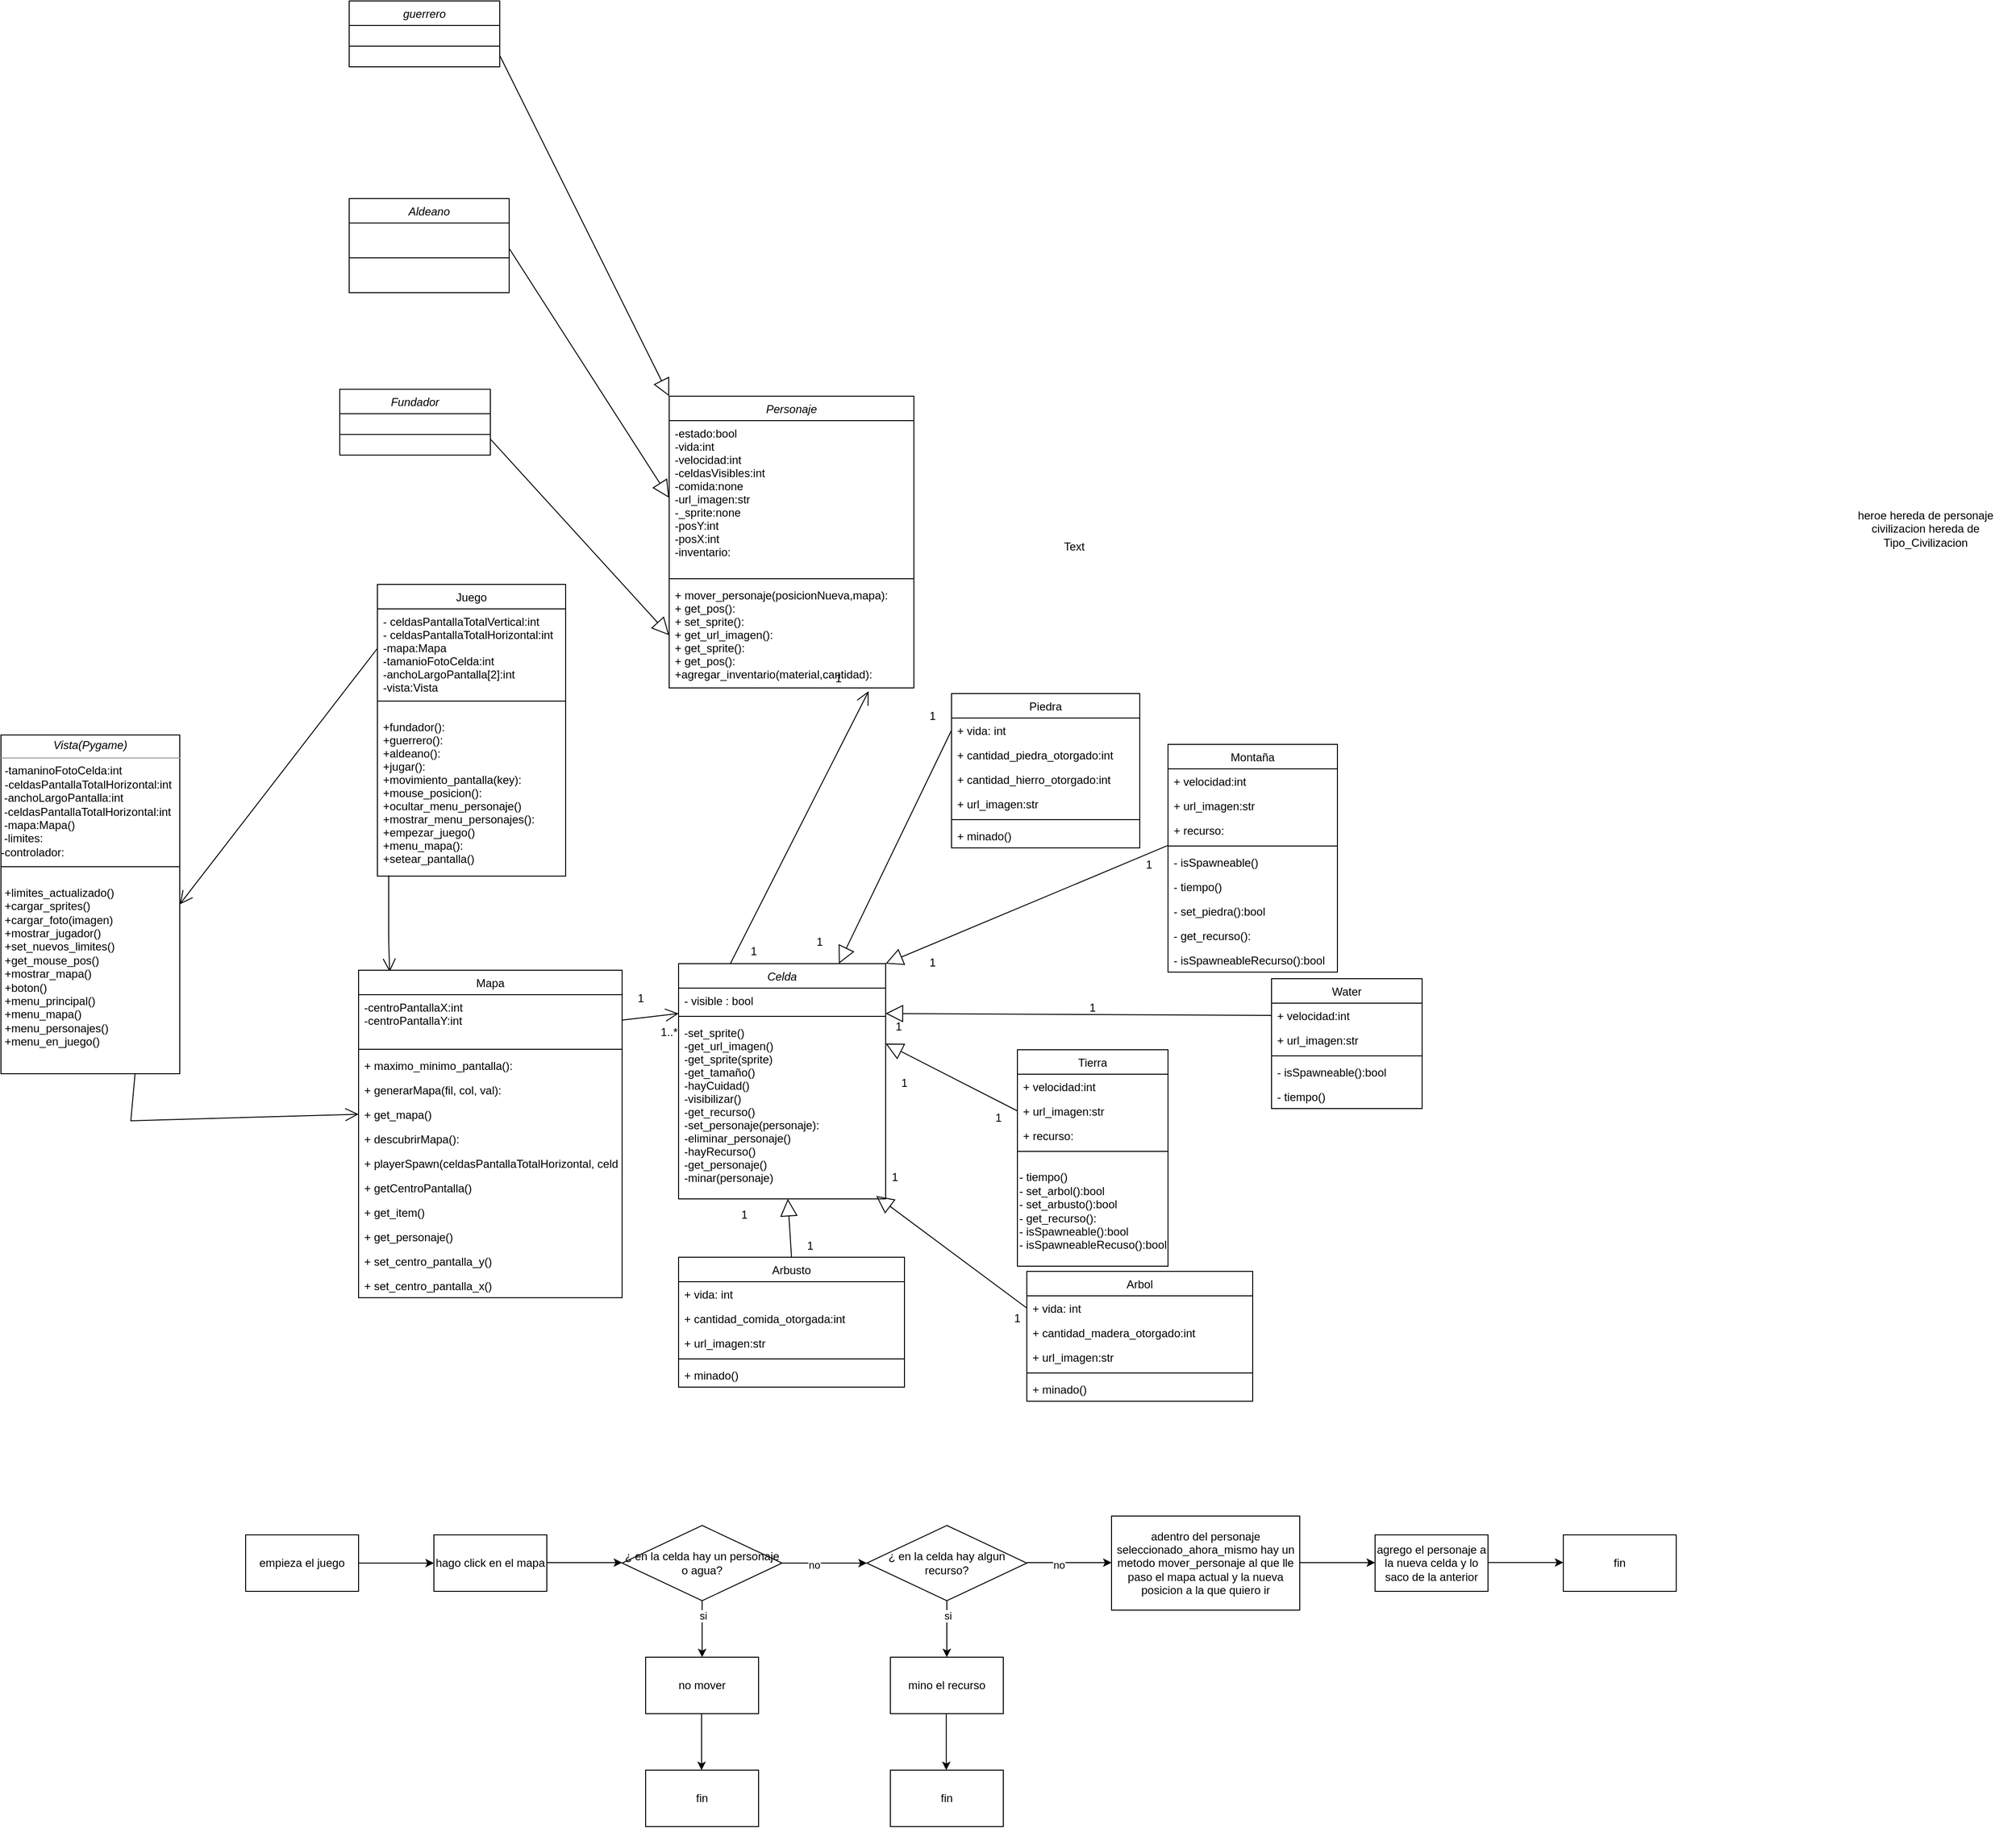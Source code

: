 <mxfile version="14.4.2" type="device"><diagram id="8JJDiIyHjLy-NNhQk0Iq" name="Page-1"><mxGraphModel dx="1829" dy="1751" grid="1" gridSize="10" guides="1" tooltips="1" connect="1" arrows="1" fold="1" page="1" pageScale="1" pageWidth="827" pageHeight="1169" math="0" shadow="0"><root><mxCell id="0"/><mxCell id="1" parent="0"/><mxCell id="Bsz2mE-iyqByEWqwgXkS-1" value="Juego" style="swimlane;fontStyle=0;align=center;verticalAlign=top;childLayout=stackLayout;horizontal=1;startSize=26;horizontalStack=0;resizeParent=1;resizeParentMax=0;resizeLast=0;collapsible=1;marginBottom=0;" parent="1" vertex="1"><mxGeometry x="-160" y="-10" width="200" height="310" as="geometry"/></mxCell><mxCell id="Bsz2mE-iyqByEWqwgXkS-2" value="- celdasPantallaTotalVertical:int&#10;- celdasPantallaTotalHorizontal:int&#10;-mapa:Mapa&#10;-tamanioFotoCelda:int&#10;-anchoLargoPantalla[2]:int&#10;-vista:Vista" style="text;strokeColor=none;fillColor=none;align=left;verticalAlign=top;spacingLeft=4;spacingRight=4;overflow=hidden;rotatable=0;points=[[0,0.5],[1,0.5]];portConstraint=eastwest;" parent="Bsz2mE-iyqByEWqwgXkS-1" vertex="1"><mxGeometry y="26" width="200" height="84" as="geometry"/></mxCell><mxCell id="Bsz2mE-iyqByEWqwgXkS-3" value="" style="line;strokeWidth=1;fillColor=none;align=left;verticalAlign=middle;spacingTop=-1;spacingLeft=3;spacingRight=3;rotatable=0;labelPosition=right;points=[];portConstraint=eastwest;" parent="Bsz2mE-iyqByEWqwgXkS-1" vertex="1"><mxGeometry y="110" width="200" height="28" as="geometry"/></mxCell><mxCell id="hgt76sWnVwrx15BT-1CC-37" value="+fundador():&#10;+guerrero():&#10;+aldeano():&#10;+jugar():&#10;+movimiento_pantalla(key):&#10;+mouse_posicion():&#10;+ocultar_menu_personaje()&#10;+mostrar_menu_personajes():&#10;+empezar_juego()&#10;+menu_mapa():&#10;+setear_pantalla()&#10;" style="text;strokeColor=none;fillColor=none;align=left;verticalAlign=top;spacingLeft=4;spacingRight=4;overflow=hidden;rotatable=0;points=[[0,0.5],[1,0.5]];portConstraint=eastwest;" parent="Bsz2mE-iyqByEWqwgXkS-1" vertex="1"><mxGeometry y="138" width="200" height="172" as="geometry"/></mxCell><mxCell id="Bsz2mE-iyqByEWqwgXkS-30" value="heroe hereda de personaje&lt;br&gt;civilizacion hereda de Tipo_Civilizacion" style="text;html=1;strokeColor=none;fillColor=none;align=center;verticalAlign=middle;whiteSpace=wrap;rounded=0;rotation=0;" parent="1" vertex="1"><mxGeometry x="1389.77" y="-217.4" width="190.23" height="297.4" as="geometry"/></mxCell><mxCell id="Bsz2mE-iyqByEWqwgXkS-31" value="Celda" style="swimlane;fontStyle=2;align=center;verticalAlign=top;childLayout=stackLayout;horizontal=1;startSize=26;horizontalStack=0;resizeParent=1;resizeParentMax=0;resizeLast=0;collapsible=1;marginBottom=0;" parent="1" vertex="1"><mxGeometry x="160" y="393" width="220" height="250" as="geometry"/></mxCell><mxCell id="_lwzMiE8aVbPXO3ZBVne-28" value="- visible : bool" style="text;strokeColor=none;fillColor=none;align=left;verticalAlign=top;spacingLeft=4;spacingRight=4;overflow=hidden;rotatable=0;points=[[0,0.5],[1,0.5]];portConstraint=eastwest;" parent="Bsz2mE-iyqByEWqwgXkS-31" vertex="1"><mxGeometry y="26" width="220" height="26" as="geometry"/></mxCell><mxCell id="Bsz2mE-iyqByEWqwgXkS-33" value="" style="line;strokeWidth=1;fillColor=none;align=left;verticalAlign=middle;spacingTop=-1;spacingLeft=3;spacingRight=3;rotatable=0;labelPosition=right;points=[];portConstraint=eastwest;" parent="Bsz2mE-iyqByEWqwgXkS-31" vertex="1"><mxGeometry y="52" width="220" height="8" as="geometry"/></mxCell><mxCell id="_lwzMiE8aVbPXO3ZBVne-5" value="-set_sprite()&#10;-get_url_imagen()&#10;-get_sprite(sprite)&#10;-get_tamaño()&#10;-hayCuidad()&#10;-visibilizar()&#10;-get_recurso()&#10;-set_personaje(personaje):&#10;-eliminar_personaje()&#10;-hayRecurso()&#10;-get_personaje()&#10;-minar(personaje)" style="text;strokeColor=none;fillColor=none;align=left;verticalAlign=top;spacingLeft=4;spacingRight=4;overflow=hidden;rotatable=0;points=[[0,0.5],[1,0.5]];portConstraint=eastwest;" parent="Bsz2mE-iyqByEWqwgXkS-31" vertex="1"><mxGeometry y="60" width="220" height="190" as="geometry"/></mxCell><mxCell id="rQCdPEI0_QHbPo6-V2n5-1" value="" style="endArrow=block;endSize=16;endFill=0;html=1;exitX=0;exitY=0.5;exitDx=0;exitDy=0;" parent="1" source="Bsz2mE-iyqByEWqwgXkS-36" target="Bsz2mE-iyqByEWqwgXkS-31" edge="1"><mxGeometry x="-1" y="-162" width="160" relative="1" as="geometry"><mxPoint x="410" y="312" as="sourcePoint"/><mxPoint x="570" y="312" as="targetPoint"/><mxPoint x="-150" y="-102" as="offset"/></mxGeometry></mxCell><mxCell id="rQCdPEI0_QHbPo6-V2n5-2" value="" style="endArrow=block;endSize=16;endFill=0;html=1;entryX=1;entryY=0.5;entryDx=0;entryDy=0;exitX=0;exitY=0.5;exitDx=0;exitDy=0;" parent="1" source="Bsz2mE-iyqByEWqwgXkS-41" edge="1"><mxGeometry x="-1" y="-162" width="160" relative="1" as="geometry"><mxPoint x="650.0" y="299.0" as="sourcePoint"/><mxPoint x="380" y="446" as="targetPoint"/><mxPoint x="-150" y="-102" as="offset"/></mxGeometry></mxCell><mxCell id="rQCdPEI0_QHbPo6-V2n5-3" value="" style="endArrow=block;endSize=16;endFill=0;html=1;entryX=1;entryY=0.5;entryDx=0;entryDy=0;exitX=0;exitY=0.5;exitDx=0;exitDy=0;" parent="1" source="Bsz2mE-iyqByEWqwgXkS-45" edge="1"><mxGeometry x="-1" y="-162" width="160" relative="1" as="geometry"><mxPoint x="660.0" y="309.0" as="sourcePoint"/><mxPoint x="380" y="478" as="targetPoint"/><mxPoint x="-150" y="-102" as="offset"/></mxGeometry></mxCell><mxCell id="rQCdPEI0_QHbPo6-V2n5-5" value="guerrero" style="swimlane;fontStyle=2;align=center;verticalAlign=top;childLayout=stackLayout;horizontal=1;startSize=26;horizontalStack=0;resizeParent=1;resizeParentMax=0;resizeLast=0;collapsible=1;marginBottom=0;" parent="1" vertex="1"><mxGeometry x="-190" y="-630" width="160" height="70" as="geometry"/></mxCell><mxCell id="rQCdPEI0_QHbPo6-V2n5-7" value="" style="line;strokeWidth=1;fillColor=none;align=left;verticalAlign=middle;spacingTop=-1;spacingLeft=3;spacingRight=3;rotatable=0;labelPosition=right;points=[];portConstraint=eastwest;" parent="rQCdPEI0_QHbPo6-V2n5-5" vertex="1"><mxGeometry y="26" width="160" height="44" as="geometry"/></mxCell><mxCell id="rQCdPEI0_QHbPo6-V2n5-9" value="Aldeano" style="swimlane;fontStyle=2;align=center;verticalAlign=top;childLayout=stackLayout;horizontal=1;startSize=26;horizontalStack=0;resizeParent=1;resizeParentMax=0;resizeLast=0;collapsible=1;marginBottom=0;" parent="1" vertex="1"><mxGeometry x="-190" y="-420" width="170" height="100" as="geometry"/></mxCell><mxCell id="rQCdPEI0_QHbPo6-V2n5-11" value="" style="line;strokeWidth=1;fillColor=none;align=left;verticalAlign=middle;spacingTop=-1;spacingLeft=3;spacingRight=3;rotatable=0;labelPosition=right;points=[];portConstraint=eastwest;" parent="rQCdPEI0_QHbPo6-V2n5-9" vertex="1"><mxGeometry y="26" width="170" height="74" as="geometry"/></mxCell><mxCell id="rQCdPEI0_QHbPo6-V2n5-13" value="Fundador" style="swimlane;fontStyle=2;align=center;verticalAlign=top;childLayout=stackLayout;horizontal=1;startSize=26;horizontalStack=0;resizeParent=1;resizeParentMax=0;resizeLast=0;collapsible=1;marginBottom=0;" parent="1" vertex="1"><mxGeometry x="-200" y="-217.4" width="160" height="70" as="geometry"/></mxCell><mxCell id="rQCdPEI0_QHbPo6-V2n5-15" value="" style="line;strokeWidth=1;fillColor=none;align=left;verticalAlign=middle;spacingTop=-1;spacingLeft=3;spacingRight=3;rotatable=0;labelPosition=right;points=[];portConstraint=eastwest;" parent="rQCdPEI0_QHbPo6-V2n5-13" vertex="1"><mxGeometry y="26" width="160" height="44" as="geometry"/></mxCell><mxCell id="rQCdPEI0_QHbPo6-V2n5-17" value="" style="endArrow=block;endSize=16;endFill=0;html=1;entryX=0;entryY=0;entryDx=0;entryDy=0;exitX=1;exitY=0.5;exitDx=0;exitDy=0;" parent="1" target="Bsz2mE-iyqByEWqwgXkS-21" edge="1"><mxGeometry x="-1" y="-162" width="160" relative="1" as="geometry"><mxPoint x="-30" y="-572" as="sourcePoint"/><mxPoint x="40" y="-267.72" as="targetPoint"/><mxPoint x="-150" y="-102" as="offset"/></mxGeometry></mxCell><mxCell id="rQCdPEI0_QHbPo6-V2n5-18" value="" style="endArrow=block;endSize=16;endFill=0;html=1;entryX=0;entryY=0.5;entryDx=0;entryDy=0;exitX=1;exitY=0.5;exitDx=0;exitDy=0;" parent="1" target="Bsz2mE-iyqByEWqwgXkS-22" edge="1"><mxGeometry x="-1" y="-162" width="160" relative="1" as="geometry"><mxPoint x="-20" y="-367.0" as="sourcePoint"/><mxPoint x="50" y="-37.72" as="targetPoint"/><mxPoint x="-150" y="-102" as="offset"/></mxGeometry></mxCell><mxCell id="rQCdPEI0_QHbPo6-V2n5-19" value="" style="endArrow=block;endSize=16;endFill=0;html=1;entryX=0;entryY=0.5;entryDx=0;entryDy=0;exitX=1;exitY=0.5;exitDx=0;exitDy=0;" parent="1" target="Bsz2mE-iyqByEWqwgXkS-24" edge="1"><mxGeometry x="-1" y="-162" width="160" relative="1" as="geometry"><mxPoint x="-40" y="-164.4" as="sourcePoint"/><mxPoint x="-10" y="42.28" as="targetPoint"/><mxPoint x="-150" y="-102" as="offset"/></mxGeometry></mxCell><mxCell id="rQCdPEI0_QHbPo6-V2n5-36" value="" style="endArrow=open;endFill=1;endSize=12;html=1;entryX=0;entryY=0.5;entryDx=0;entryDy=0;exitX=1;exitY=0.5;exitDx=0;exitDy=0;" parent="1" source="Bsz2mE-iyqByEWqwgXkS-10" edge="1"><mxGeometry width="160" relative="1" as="geometry"><mxPoint x="410" y="570.5" as="sourcePoint"/><mxPoint x="160" y="446" as="targetPoint"/><Array as="points"/></mxGeometry></mxCell><mxCell id="hgt76sWnVwrx15BT-1CC-1" value="Arbol" style="swimlane;fontStyle=0;align=center;verticalAlign=top;childLayout=stackLayout;horizontal=1;startSize=26;horizontalStack=0;resizeParent=1;resizeParentMax=0;resizeLast=0;collapsible=1;marginBottom=0;" parent="1" vertex="1"><mxGeometry x="530" y="720" width="240" height="138" as="geometry"/></mxCell><mxCell id="hgt76sWnVwrx15BT-1CC-2" value="+ vida: int &#10;" style="text;strokeColor=none;fillColor=none;align=left;verticalAlign=top;spacingLeft=4;spacingRight=4;overflow=hidden;rotatable=0;points=[[0,0.5],[1,0.5]];portConstraint=eastwest;" parent="hgt76sWnVwrx15BT-1CC-1" vertex="1"><mxGeometry y="26" width="240" height="26" as="geometry"/></mxCell><mxCell id="Gjo76JLCiNaHRcwhv8Ey-14" value="+ cantidad_madera_otorgado:int&#10;" style="text;strokeColor=none;fillColor=none;align=left;verticalAlign=top;spacingLeft=4;spacingRight=4;overflow=hidden;rotatable=0;points=[[0,0.5],[1,0.5]];portConstraint=eastwest;" parent="hgt76sWnVwrx15BT-1CC-1" vertex="1"><mxGeometry y="52" width="240" height="26" as="geometry"/></mxCell><mxCell id="BMXEYmr8GAR5Oj0dmpGZ-5" value="+ url_imagen:str" style="text;strokeColor=none;fillColor=none;align=left;verticalAlign=top;spacingLeft=4;spacingRight=4;overflow=hidden;rotatable=0;points=[[0,0.5],[1,0.5]];portConstraint=eastwest;" parent="hgt76sWnVwrx15BT-1CC-1" vertex="1"><mxGeometry y="78" width="240" height="26" as="geometry"/></mxCell><mxCell id="hgt76sWnVwrx15BT-1CC-3" value="" style="line;strokeWidth=1;fillColor=none;align=left;verticalAlign=middle;spacingTop=-1;spacingLeft=3;spacingRight=3;rotatable=0;labelPosition=right;points=[];portConstraint=eastwest;" parent="hgt76sWnVwrx15BT-1CC-1" vertex="1"><mxGeometry y="104" width="240" height="8" as="geometry"/></mxCell><mxCell id="hgt76sWnVwrx15BT-1CC-4" value="+ minado()" style="text;strokeColor=none;fillColor=none;align=left;verticalAlign=top;spacingLeft=4;spacingRight=4;overflow=hidden;rotatable=0;points=[[0,0.5],[1,0.5]];portConstraint=eastwest;" parent="hgt76sWnVwrx15BT-1CC-1" vertex="1"><mxGeometry y="112" width="240" height="26" as="geometry"/></mxCell><mxCell id="hgt76sWnVwrx15BT-1CC-9" value="1" style="text;html=1;strokeColor=none;fillColor=none;align=center;verticalAlign=middle;whiteSpace=wrap;rounded=0;" parent="1" vertex="1"><mxGeometry x="100" y="420" width="40" height="20" as="geometry"/></mxCell><mxCell id="hgt76sWnVwrx15BT-1CC-10" value="1..*" style="text;html=1;strokeColor=none;fillColor=none;align=center;verticalAlign=middle;whiteSpace=wrap;rounded=0;" parent="1" vertex="1"><mxGeometry x="130" y="456" width="40" height="20" as="geometry"/></mxCell><mxCell id="hgt76sWnVwrx15BT-1CC-11" value="1" style="text;html=1;strokeColor=none;fillColor=none;align=center;verticalAlign=middle;whiteSpace=wrap;rounded=0;" parent="1" vertex="1"><mxGeometry x="480" y="547" width="40" height="20" as="geometry"/></mxCell><mxCell id="hgt76sWnVwrx15BT-1CC-12" value="1" style="text;html=1;strokeColor=none;fillColor=none;align=center;verticalAlign=middle;whiteSpace=wrap;rounded=0;" parent="1" vertex="1"><mxGeometry x="370" y="610" width="40" height="20" as="geometry"/></mxCell><mxCell id="hgt76sWnVwrx15BT-1CC-13" value="1" style="text;html=1;strokeColor=none;fillColor=none;align=center;verticalAlign=middle;whiteSpace=wrap;rounded=0;" parent="1" vertex="1"><mxGeometry x="374" y="450" width="40" height="20" as="geometry"/></mxCell><mxCell id="hgt76sWnVwrx15BT-1CC-14" value="1" style="text;html=1;strokeColor=none;fillColor=none;align=center;verticalAlign=middle;whiteSpace=wrap;rounded=0;" parent="1" vertex="1"><mxGeometry x="580" y="430" width="40" height="20" as="geometry"/></mxCell><mxCell id="hgt76sWnVwrx15BT-1CC-16" value="1" style="text;html=1;strokeColor=none;fillColor=none;align=center;verticalAlign=middle;whiteSpace=wrap;rounded=0;rotation=0;" parent="1" vertex="1"><mxGeometry x="290" y="360" width="40" height="20" as="geometry"/></mxCell><mxCell id="hgt76sWnVwrx15BT-1CC-17" value="1" style="text;html=1;strokeColor=none;fillColor=none;align=center;verticalAlign=middle;whiteSpace=wrap;rounded=0;" parent="1" vertex="1"><mxGeometry x="410" y="120" width="40" height="20" as="geometry"/></mxCell><mxCell id="hgt76sWnVwrx15BT-1CC-22" style="rounded=0;orthogonalLoop=1;jettySize=auto;html=1;exitX=0;exitY=0.5;exitDx=0;exitDy=0;endArrow=block;endFill=0;endSize=16;" parent="1" source="hgt76sWnVwrx15BT-1CC-2" edge="1"><mxGeometry relative="1" as="geometry"><mxPoint x="370" y="640" as="targetPoint"/></mxGeometry></mxCell><mxCell id="hgt76sWnVwrx15BT-1CC-23" value="1" style="text;html=1;strokeColor=none;fillColor=none;align=center;verticalAlign=middle;whiteSpace=wrap;rounded=0;" parent="1" vertex="1"><mxGeometry x="380" y="510" width="40" height="20" as="geometry"/></mxCell><mxCell id="hgt76sWnVwrx15BT-1CC-24" value="1" style="text;html=1;strokeColor=none;fillColor=none;align=center;verticalAlign=middle;whiteSpace=wrap;rounded=0;" parent="1" vertex="1"><mxGeometry x="500" y="760" width="40" height="20" as="geometry"/></mxCell><mxCell id="_lwzMiE8aVbPXO3ZBVne-7" value="Arbusto" style="swimlane;fontStyle=0;align=center;verticalAlign=top;childLayout=stackLayout;horizontal=1;startSize=26;horizontalStack=0;resizeParent=1;resizeParentMax=0;resizeLast=0;collapsible=1;marginBottom=0;" parent="1" vertex="1"><mxGeometry x="160" y="705" width="240" height="138" as="geometry"/></mxCell><mxCell id="_lwzMiE8aVbPXO3ZBVne-8" value="+ vida: int &#10;" style="text;strokeColor=none;fillColor=none;align=left;verticalAlign=top;spacingLeft=4;spacingRight=4;overflow=hidden;rotatable=0;points=[[0,0.5],[1,0.5]];portConstraint=eastwest;" parent="_lwzMiE8aVbPXO3ZBVne-7" vertex="1"><mxGeometry y="26" width="240" height="26" as="geometry"/></mxCell><mxCell id="Gjo76JLCiNaHRcwhv8Ey-13" value="+ cantidad_comida_otorgada:int&#10;" style="text;strokeColor=none;fillColor=none;align=left;verticalAlign=top;spacingLeft=4;spacingRight=4;overflow=hidden;rotatable=0;points=[[0,0.5],[1,0.5]];portConstraint=eastwest;" parent="_lwzMiE8aVbPXO3ZBVne-7" vertex="1"><mxGeometry y="52" width="240" height="26" as="geometry"/></mxCell><mxCell id="_lwzMiE8aVbPXO3ZBVne-13" value="+ url_imagen:str" style="text;strokeColor=none;fillColor=none;align=left;verticalAlign=top;spacingLeft=4;spacingRight=4;overflow=hidden;rotatable=0;points=[[0,0.5],[1,0.5]];portConstraint=eastwest;" parent="_lwzMiE8aVbPXO3ZBVne-7" vertex="1"><mxGeometry y="78" width="240" height="26" as="geometry"/></mxCell><mxCell id="_lwzMiE8aVbPXO3ZBVne-11" value="" style="line;strokeWidth=1;fillColor=none;align=left;verticalAlign=middle;spacingTop=-1;spacingLeft=3;spacingRight=3;rotatable=0;labelPosition=right;points=[];portConstraint=eastwest;" parent="_lwzMiE8aVbPXO3ZBVne-7" vertex="1"><mxGeometry y="104" width="240" height="8" as="geometry"/></mxCell><mxCell id="_lwzMiE8aVbPXO3ZBVne-12" value="+ minado()" style="text;strokeColor=none;fillColor=none;align=left;verticalAlign=top;spacingLeft=4;spacingRight=4;overflow=hidden;rotatable=0;points=[[0,0.5],[1,0.5]];portConstraint=eastwest;" parent="_lwzMiE8aVbPXO3ZBVne-7" vertex="1"><mxGeometry y="112" width="240" height="26" as="geometry"/></mxCell><mxCell id="_lwzMiE8aVbPXO3ZBVne-14" style="rounded=0;orthogonalLoop=1;jettySize=auto;html=1;exitX=0.5;exitY=0;exitDx=0;exitDy=0;endArrow=block;endFill=0;endSize=16;" parent="1" source="_lwzMiE8aVbPXO3ZBVne-7" target="_lwzMiE8aVbPXO3ZBVne-5" edge="1"><mxGeometry relative="1" as="geometry"><mxPoint x="460" y="732" as="sourcePoint"/><mxPoint x="264.94" y="643.32" as="targetPoint"/></mxGeometry></mxCell><mxCell id="_lwzMiE8aVbPXO3ZBVne-15" value="1" style="text;html=1;strokeColor=none;fillColor=none;align=center;verticalAlign=middle;whiteSpace=wrap;rounded=0;" parent="1" vertex="1"><mxGeometry x="280" y="683" width="40" height="20" as="geometry"/></mxCell><mxCell id="_lwzMiE8aVbPXO3ZBVne-16" value="1" style="text;html=1;strokeColor=none;fillColor=none;align=center;verticalAlign=middle;whiteSpace=wrap;rounded=0;" parent="1" vertex="1"><mxGeometry x="210" y="650" width="40" height="20" as="geometry"/></mxCell><mxCell id="2LC0q7_5kixP2BuEBBZu-1" value="&lt;p style=&quot;margin: 0px ; margin-top: 4px ; text-align: center&quot;&gt;&lt;i&gt;Vista(Pygame)&lt;/i&gt;&lt;/p&gt;&lt;hr size=&quot;1&quot;&gt;&lt;p style=&quot;margin: 0px ; margin-left: 4px&quot;&gt;&lt;span&gt;-tamaninoFotoCelda:int&lt;/span&gt;&lt;br&gt;&lt;/p&gt;&lt;p style=&quot;margin: 0px ; margin-left: 4px&quot;&gt;&lt;/p&gt;&lt;p style=&quot;margin: 0px ; margin-left: 4px&quot;&gt;-celdasPantallaTotalHorizontal:int&lt;/p&gt;&amp;nbsp;-anchoLargoPantalla:int&amp;nbsp;&lt;br&gt;&amp;nbsp;-celdasPantallaTotalHorizontal:int&lt;br&gt;&amp;nbsp;-mapa:Mapa()&lt;br&gt;&amp;nbsp;-limites:&lt;br&gt;-controlador:&lt;br&gt;&lt;p style=&quot;margin: 0px ; margin-left: 4px&quot;&gt;&lt;br&gt;&lt;/p&gt;&lt;p style=&quot;margin: 0px ; margin-left: 4px&quot;&gt;&lt;br&gt;&lt;/p&gt;&lt;p style=&quot;margin: 0px ; margin-left: 4px&quot;&gt;+limites_actualizado()&lt;/p&gt;&lt;p style=&quot;margin: 0px ; margin-left: 4px&quot;&gt;+cargar_sprites()&lt;/p&gt;&lt;p style=&quot;margin: 0px ; margin-left: 4px&quot;&gt;+cargar_foto(imagen)&lt;/p&gt;&lt;p style=&quot;margin: 0px ; margin-left: 4px&quot;&gt;+mostrar_jugador()&lt;/p&gt;&lt;p style=&quot;margin: 0px ; margin-left: 4px&quot;&gt;+set_nuevos_limites()&lt;/p&gt;&lt;p style=&quot;margin: 0px ; margin-left: 4px&quot;&gt;+get_mouse_pos()&lt;/p&gt;&lt;p style=&quot;margin: 0px ; margin-left: 4px&quot;&gt;+mostrar_mapa()&lt;/p&gt;&lt;p style=&quot;margin: 0px ; margin-left: 4px&quot;&gt;+boton()&lt;/p&gt;&lt;p style=&quot;margin: 0px ; margin-left: 4px&quot;&gt;+menu_principal()&lt;/p&gt;&lt;p style=&quot;margin: 0px ; margin-left: 4px&quot;&gt;+menu_mapa()&lt;/p&gt;&lt;p style=&quot;margin: 0px ; margin-left: 4px&quot;&gt;+menu_personajes()&lt;/p&gt;&lt;p style=&quot;margin: 0px ; margin-left: 4px&quot;&gt;+menu_en_juego()&lt;/p&gt;&lt;p style=&quot;margin: 0px ; margin-left: 4px&quot;&gt;&lt;br&gt;&lt;/p&gt;" style="verticalAlign=top;align=left;overflow=fill;fontSize=12;fontFamily=Helvetica;html=1;" parent="1" vertex="1"><mxGeometry x="-560" y="150" width="190" height="360" as="geometry"/></mxCell><mxCell id="2LC0q7_5kixP2BuEBBZu-6" value="" style="endArrow=open;endFill=1;endSize=12;html=1;exitX=0.06;exitY=0.996;exitDx=0;exitDy=0;exitPerimeter=0;entryX=0.118;entryY=0.005;entryDx=0;entryDy=0;entryPerimeter=0;" parent="1" source="hgt76sWnVwrx15BT-1CC-37" target="Bsz2mE-iyqByEWqwgXkS-9" edge="1"><mxGeometry width="160" relative="1" as="geometry"><mxPoint x="-90" y="410" as="sourcePoint"/><mxPoint x="50" y="370" as="targetPoint"/><Array as="points"><mxPoint x="-148" y="340"/><mxPoint x="-148" y="370"/></Array></mxGeometry></mxCell><mxCell id="2LC0q7_5kixP2BuEBBZu-8" value="" style="endArrow=open;endFill=1;endSize=12;html=1;rounded=0;entryX=0;entryY=0.5;entryDx=0;entryDy=0;exitX=0.75;exitY=1;exitDx=0;exitDy=0;" parent="1" source="2LC0q7_5kixP2BuEBBZu-1" target="_lwzMiE8aVbPXO3ZBVne-4" edge="1"><mxGeometry width="160" relative="1" as="geometry"><mxPoint x="-300" y="505.57" as="sourcePoint"/><mxPoint x="-140" y="505.57" as="targetPoint"/><Array as="points"><mxPoint x="-422" y="560"/></Array></mxGeometry></mxCell><mxCell id="2LC0q7_5kixP2BuEBBZu-9" value="" style="endArrow=open;endFill=1;endSize=12;html=1;rounded=0;entryX=1;entryY=0.5;entryDx=0;entryDy=0;exitX=0;exitY=0.5;exitDx=0;exitDy=0;" parent="1" source="Bsz2mE-iyqByEWqwgXkS-2" target="2LC0q7_5kixP2BuEBBZu-1" edge="1"><mxGeometry width="160" relative="1" as="geometry"><mxPoint x="-270" y="330" as="sourcePoint"/><mxPoint x="-110" y="330" as="targetPoint"/></mxGeometry></mxCell><mxCell id="6xVk7G8SpVwZ4tFir-iG-1" value="" style="line;strokeWidth=1;fillColor=none;align=left;verticalAlign=middle;spacingTop=-1;spacingLeft=3;spacingRight=3;rotatable=0;labelPosition=right;points=[];portConstraint=eastwest;" parent="1" vertex="1"><mxGeometry x="-560" y="250" width="190" height="80" as="geometry"/></mxCell><mxCell id="Gjo76JLCiNaHRcwhv8Ey-3" value="" style="endArrow=block;endSize=16;endFill=0;html=1;entryX=1;entryY=0;entryDx=0;entryDy=0;exitX=-0.003;exitY=1.138;exitDx=0;exitDy=0;exitPerimeter=0;" parent="1" source="Gjo76JLCiNaHRcwhv8Ey-16" target="Bsz2mE-iyqByEWqwgXkS-31" edge="1"><mxGeometry x="-1" y="-162" width="160" relative="1" as="geometry"><mxPoint x="450.0" y="239" as="sourcePoint"/><mxPoint x="390.0" y="441.5" as="targetPoint"/><mxPoint x="-150" y="-102" as="offset"/></mxGeometry></mxCell><mxCell id="Gjo76JLCiNaHRcwhv8Ey-5" value="1" style="text;html=1;strokeColor=none;fillColor=none;align=center;verticalAlign=middle;whiteSpace=wrap;rounded=0;rotation=0;" parent="1" vertex="1"><mxGeometry x="410" y="382" width="40" height="20" as="geometry"/></mxCell><mxCell id="Gjo76JLCiNaHRcwhv8Ey-6" value="1" style="text;html=1;strokeColor=none;fillColor=none;align=center;verticalAlign=middle;whiteSpace=wrap;rounded=0;rotation=0;" parent="1" vertex="1"><mxGeometry x="640" y="278" width="40" height="20" as="geometry"/></mxCell><mxCell id="Bsz2mE-iyqByEWqwgXkS-35" value="Piedra" style="swimlane;fontStyle=0;align=center;verticalAlign=top;childLayout=stackLayout;horizontal=1;startSize=26;horizontalStack=0;resizeParent=1;resizeParentMax=0;resizeLast=0;collapsible=1;marginBottom=0;" parent="1" vertex="1"><mxGeometry x="450" y="106" width="200" height="164" as="geometry"/></mxCell><mxCell id="Bsz2mE-iyqByEWqwgXkS-36" value="+ vida: int &#10;" style="text;strokeColor=none;fillColor=none;align=left;verticalAlign=top;spacingLeft=4;spacingRight=4;overflow=hidden;rotatable=0;points=[[0,0.5],[1,0.5]];portConstraint=eastwest;" parent="Bsz2mE-iyqByEWqwgXkS-35" vertex="1"><mxGeometry y="26" width="200" height="26" as="geometry"/></mxCell><mxCell id="_lwzMiE8aVbPXO3ZBVne-50" value="+ cantidad_piedra_otorgado:int" style="text;strokeColor=none;fillColor=none;align=left;verticalAlign=top;spacingLeft=4;spacingRight=4;overflow=hidden;rotatable=0;points=[[0,0.5],[1,0.5]];portConstraint=eastwest;" parent="Bsz2mE-iyqByEWqwgXkS-35" vertex="1"><mxGeometry y="52" width="200" height="26" as="geometry"/></mxCell><mxCell id="Gjo76JLCiNaHRcwhv8Ey-15" value="+ cantidad_hierro_otorgado:int" style="text;strokeColor=none;fillColor=none;align=left;verticalAlign=top;spacingLeft=4;spacingRight=4;overflow=hidden;rotatable=0;points=[[0,0.5],[1,0.5]];portConstraint=eastwest;" parent="Bsz2mE-iyqByEWqwgXkS-35" vertex="1"><mxGeometry y="78" width="200" height="26" as="geometry"/></mxCell><mxCell id="BMXEYmr8GAR5Oj0dmpGZ-6" value="+ url_imagen:str" style="text;strokeColor=none;fillColor=none;align=left;verticalAlign=top;spacingLeft=4;spacingRight=4;overflow=hidden;rotatable=0;points=[[0,0.5],[1,0.5]];portConstraint=eastwest;" parent="Bsz2mE-iyqByEWqwgXkS-35" vertex="1"><mxGeometry y="104" width="200" height="26" as="geometry"/></mxCell><mxCell id="Bsz2mE-iyqByEWqwgXkS-37" value="" style="line;strokeWidth=1;fillColor=none;align=left;verticalAlign=middle;spacingTop=-1;spacingLeft=3;spacingRight=3;rotatable=0;labelPosition=right;points=[];portConstraint=eastwest;" parent="Bsz2mE-iyqByEWqwgXkS-35" vertex="1"><mxGeometry y="130" width="200" height="8" as="geometry"/></mxCell><mxCell id="Bsz2mE-iyqByEWqwgXkS-38" value="+ minado()" style="text;strokeColor=none;fillColor=none;align=left;verticalAlign=top;spacingLeft=4;spacingRight=4;overflow=hidden;rotatable=0;points=[[0,0.5],[1,0.5]];portConstraint=eastwest;" parent="Bsz2mE-iyqByEWqwgXkS-35" vertex="1"><mxGeometry y="138" width="200" height="26" as="geometry"/></mxCell><mxCell id="Bsz2mE-iyqByEWqwgXkS-40" value="Water" style="swimlane;fontStyle=0;align=center;verticalAlign=top;childLayout=stackLayout;horizontal=1;startSize=26;horizontalStack=0;resizeParent=1;resizeParentMax=0;resizeLast=0;collapsible=1;marginBottom=0;" parent="1" vertex="1"><mxGeometry x="790" y="409" width="160" height="138" as="geometry"/></mxCell><mxCell id="Bsz2mE-iyqByEWqwgXkS-41" value="+ velocidad:int" style="text;strokeColor=none;fillColor=none;align=left;verticalAlign=top;spacingLeft=4;spacingRight=4;overflow=hidden;rotatable=0;points=[[0,0.5],[1,0.5]];portConstraint=eastwest;" parent="Bsz2mE-iyqByEWqwgXkS-40" vertex="1"><mxGeometry y="26" width="160" height="26" as="geometry"/></mxCell><mxCell id="Gjo76JLCiNaHRcwhv8Ey-1" value="+ url_imagen:str" style="text;strokeColor=none;fillColor=none;align=left;verticalAlign=top;spacingLeft=4;spacingRight=4;overflow=hidden;rotatable=0;points=[[0,0.5],[1,0.5]];portConstraint=eastwest;" parent="Bsz2mE-iyqByEWqwgXkS-40" vertex="1"><mxGeometry y="52" width="160" height="26" as="geometry"/></mxCell><mxCell id="Bsz2mE-iyqByEWqwgXkS-42" value="" style="line;strokeWidth=1;fillColor=none;align=left;verticalAlign=middle;spacingTop=-1;spacingLeft=3;spacingRight=3;rotatable=0;labelPosition=right;points=[];portConstraint=eastwest;" parent="Bsz2mE-iyqByEWqwgXkS-40" vertex="1"><mxGeometry y="78" width="160" height="8" as="geometry"/></mxCell><mxCell id="Gjo76JLCiNaHRcwhv8Ey-8" value="- isSpawneable():bool" style="text;strokeColor=none;fillColor=none;align=left;verticalAlign=top;spacingLeft=4;spacingRight=4;overflow=hidden;rotatable=0;points=[[0,0.5],[1,0.5]];portConstraint=eastwest;" parent="Bsz2mE-iyqByEWqwgXkS-40" vertex="1"><mxGeometry y="86" width="160" height="26" as="geometry"/></mxCell><mxCell id="Gjo76JLCiNaHRcwhv8Ey-9" value="- tiempo()" style="text;strokeColor=none;fillColor=none;align=left;verticalAlign=top;spacingLeft=4;spacingRight=4;overflow=hidden;rotatable=0;points=[[0,0.5],[1,0.5]];portConstraint=eastwest;" parent="Bsz2mE-iyqByEWqwgXkS-40" vertex="1"><mxGeometry y="112" width="160" height="26" as="geometry"/></mxCell><mxCell id="Bsz2mE-iyqByEWqwgXkS-44" value="Tierra" style="swimlane;fontStyle=0;align=center;verticalAlign=top;childLayout=stackLayout;horizontal=1;startSize=26;horizontalStack=0;resizeParent=1;resizeParentMax=0;resizeLast=0;collapsible=1;marginBottom=0;" parent="1" vertex="1"><mxGeometry x="520" y="484.5" width="160" height="230" as="geometry"/></mxCell><mxCell id="Gjo76JLCiNaHRcwhv8Ey-7" value="+ velocidad:int" style="text;strokeColor=none;fillColor=none;align=left;verticalAlign=top;spacingLeft=4;spacingRight=4;overflow=hidden;rotatable=0;points=[[0,0.5],[1,0.5]];portConstraint=eastwest;" parent="Bsz2mE-iyqByEWqwgXkS-44" vertex="1"><mxGeometry y="26" width="160" height="26" as="geometry"/></mxCell><mxCell id="Bsz2mE-iyqByEWqwgXkS-45" value="+ url_imagen:str" style="text;strokeColor=none;fillColor=none;align=left;verticalAlign=top;spacingLeft=4;spacingRight=4;overflow=hidden;rotatable=0;points=[[0,0.5],[1,0.5]];portConstraint=eastwest;" parent="Bsz2mE-iyqByEWqwgXkS-44" vertex="1"><mxGeometry y="52" width="160" height="26" as="geometry"/></mxCell><mxCell id="Gjo76JLCiNaHRcwhv8Ey-12" value="+ recurso:" style="text;strokeColor=none;fillColor=none;align=left;verticalAlign=top;spacingLeft=4;spacingRight=4;overflow=hidden;rotatable=0;points=[[0,0.5],[1,0.5]];portConstraint=eastwest;" parent="Bsz2mE-iyqByEWqwgXkS-44" vertex="1"><mxGeometry y="78" width="160" height="26" as="geometry"/></mxCell><mxCell id="Bsz2mE-iyqByEWqwgXkS-46" value="" style="line;strokeWidth=1;fillColor=none;align=left;verticalAlign=middle;spacingTop=-1;spacingLeft=3;spacingRight=3;rotatable=0;labelPosition=right;points=[];portConstraint=eastwest;" parent="Bsz2mE-iyqByEWqwgXkS-44" vertex="1"><mxGeometry y="104" width="160" height="8" as="geometry"/></mxCell><mxCell id="2LC0q7_5kixP2BuEBBZu-2" value="&lt;span&gt;- tiempo()&lt;br&gt;&lt;/span&gt;&lt;span&gt;- set_arbol():bool&lt;br&gt;- set_arbusto():bool&lt;br&gt;- get_recurso():&lt;br&gt;- isSpawneable():bool&lt;br&gt;- isSpawneableRecuso():bool&lt;br&gt;&lt;/span&gt;" style="text;html=1;strokeColor=none;fillColor=none;align=left;verticalAlign=middle;whiteSpace=wrap;rounded=0;" parent="Bsz2mE-iyqByEWqwgXkS-44" vertex="1"><mxGeometry y="112" width="160" height="118" as="geometry"/></mxCell><mxCell id="Bsz2mE-iyqByEWqwgXkS-21" value="Personaje" style="swimlane;fontStyle=2;align=center;verticalAlign=top;childLayout=stackLayout;horizontal=1;startSize=26;horizontalStack=0;resizeParent=1;resizeParentMax=0;resizeLast=0;collapsible=1;marginBottom=0;" parent="1" vertex="1"><mxGeometry x="150" y="-210" width="260" height="310" as="geometry"/></mxCell><mxCell id="Bsz2mE-iyqByEWqwgXkS-22" value="-estado:bool&#10;-vida:int&#10;-velocidad:int&#10;-celdasVisibles:int&#10;-comida:none&#10;-url_imagen:str&#10;-_sprite:none&#10;-posY:int&#10;-posX:int&#10;-inventario:" style="text;strokeColor=none;fillColor=none;align=left;verticalAlign=top;spacingLeft=4;spacingRight=4;overflow=hidden;rotatable=0;points=[[0,0.5],[1,0.5]];portConstraint=eastwest;" parent="Bsz2mE-iyqByEWqwgXkS-21" vertex="1"><mxGeometry y="26" width="260" height="164" as="geometry"/></mxCell><mxCell id="Bsz2mE-iyqByEWqwgXkS-23" value="" style="line;strokeWidth=1;fillColor=none;align=left;verticalAlign=middle;spacingTop=-1;spacingLeft=3;spacingRight=3;rotatable=0;labelPosition=right;points=[];portConstraint=eastwest;" parent="Bsz2mE-iyqByEWqwgXkS-21" vertex="1"><mxGeometry y="190" width="260" height="8" as="geometry"/></mxCell><mxCell id="Bsz2mE-iyqByEWqwgXkS-24" value="+ mover_personaje(posicionNueva,mapa):&#10;+ get_pos():&#10;+ set_sprite():&#10;+ get_url_imagen():&#10;+ get_sprite():&#10;+ get_pos():&#10;+agregar_inventario(material,cantidad):" style="text;strokeColor=none;fillColor=none;align=left;verticalAlign=top;spacingLeft=4;spacingRight=4;overflow=hidden;rotatable=0;points=[[0,0.5],[1,0.5]];portConstraint=eastwest;" parent="Bsz2mE-iyqByEWqwgXkS-21" vertex="1"><mxGeometry y="198" width="260" height="112" as="geometry"/></mxCell><mxCell id="_lwzMiE8aVbPXO3ZBVne-24" value="Montaña" style="swimlane;fontStyle=0;align=center;verticalAlign=top;childLayout=stackLayout;horizontal=1;startSize=26;horizontalStack=0;resizeParent=1;resizeParentMax=0;resizeLast=0;collapsible=1;marginBottom=0;" parent="1" vertex="1"><mxGeometry x="680" y="160" width="180" height="242" as="geometry"/></mxCell><mxCell id="Gjo76JLCiNaHRcwhv8Ey-2" value="+ velocidad:int" style="text;strokeColor=none;fillColor=none;align=left;verticalAlign=top;spacingLeft=4;spacingRight=4;overflow=hidden;rotatable=0;points=[[0,0.5],[1,0.5]];portConstraint=eastwest;" parent="_lwzMiE8aVbPXO3ZBVne-24" vertex="1"><mxGeometry y="26" width="180" height="26" as="geometry"/></mxCell><mxCell id="_lwzMiE8aVbPXO3ZBVne-25" value="+ url_imagen:str" style="text;strokeColor=none;fillColor=none;align=left;verticalAlign=top;spacingLeft=4;spacingRight=4;overflow=hidden;rotatable=0;points=[[0,0.5],[1,0.5]];portConstraint=eastwest;" parent="_lwzMiE8aVbPXO3ZBVne-24" vertex="1"><mxGeometry y="52" width="180" height="26" as="geometry"/></mxCell><mxCell id="Gjo76JLCiNaHRcwhv8Ey-16" value="+ recurso:" style="text;strokeColor=none;fillColor=none;align=left;verticalAlign=top;spacingLeft=4;spacingRight=4;overflow=hidden;rotatable=0;points=[[0,0.5],[1,0.5]];portConstraint=eastwest;" parent="_lwzMiE8aVbPXO3ZBVne-24" vertex="1"><mxGeometry y="78" width="180" height="26" as="geometry"/></mxCell><mxCell id="_lwzMiE8aVbPXO3ZBVne-26" value="" style="line;strokeWidth=1;fillColor=none;align=left;verticalAlign=middle;spacingTop=-1;spacingLeft=3;spacingRight=3;rotatable=0;labelPosition=right;points=[];portConstraint=eastwest;" parent="_lwzMiE8aVbPXO3ZBVne-24" vertex="1"><mxGeometry y="104" width="180" height="8" as="geometry"/></mxCell><mxCell id="Gjo76JLCiNaHRcwhv8Ey-10" value="- isSpawneable()" style="text;strokeColor=none;fillColor=none;align=left;verticalAlign=top;spacingLeft=4;spacingRight=4;overflow=hidden;rotatable=0;points=[[0,0.5],[1,0.5]];portConstraint=eastwest;" parent="_lwzMiE8aVbPXO3ZBVne-24" vertex="1"><mxGeometry y="112" width="180" height="26" as="geometry"/></mxCell><mxCell id="Gjo76JLCiNaHRcwhv8Ey-11" value="- tiempo()" style="text;strokeColor=none;fillColor=none;align=left;verticalAlign=top;spacingLeft=4;spacingRight=4;overflow=hidden;rotatable=0;points=[[0,0.5],[1,0.5]];portConstraint=eastwest;" parent="_lwzMiE8aVbPXO3ZBVne-24" vertex="1"><mxGeometry y="138" width="180" height="26" as="geometry"/></mxCell><mxCell id="Gjo76JLCiNaHRcwhv8Ey-17" value="- set_piedra():bool" style="text;strokeColor=none;fillColor=none;align=left;verticalAlign=top;spacingLeft=4;spacingRight=4;overflow=hidden;rotatable=0;points=[[0,0.5],[1,0.5]];portConstraint=eastwest;" parent="_lwzMiE8aVbPXO3ZBVne-24" vertex="1"><mxGeometry y="164" width="180" height="26" as="geometry"/></mxCell><mxCell id="Gjo76JLCiNaHRcwhv8Ey-18" value="- get_recurso():" style="text;strokeColor=none;fillColor=none;align=left;verticalAlign=top;spacingLeft=4;spacingRight=4;overflow=hidden;rotatable=0;points=[[0,0.5],[1,0.5]];portConstraint=eastwest;" parent="_lwzMiE8aVbPXO3ZBVne-24" vertex="1"><mxGeometry y="190" width="180" height="26" as="geometry"/></mxCell><mxCell id="Gjo76JLCiNaHRcwhv8Ey-19" value="- isSpawneableRecurso():bool" style="text;strokeColor=none;fillColor=none;align=left;verticalAlign=top;spacingLeft=4;spacingRight=4;overflow=hidden;rotatable=0;points=[[0,0.5],[1,0.5]];portConstraint=eastwest;" parent="_lwzMiE8aVbPXO3ZBVne-24" vertex="1"><mxGeometry y="216" width="180" height="26" as="geometry"/></mxCell><mxCell id="Bsz2mE-iyqByEWqwgXkS-9" value="Mapa" style="swimlane;fontStyle=0;align=center;verticalAlign=top;childLayout=stackLayout;horizontal=1;startSize=26;horizontalStack=0;resizeParent=1;resizeParentMax=0;resizeLast=0;collapsible=1;marginBottom=0;" parent="1" vertex="1"><mxGeometry x="-180" y="400" width="280" height="348" as="geometry"/></mxCell><mxCell id="Bsz2mE-iyqByEWqwgXkS-10" value="-centroPantallaX:int&#10;-centroPantallaY:int&#10;" style="text;strokeColor=none;fillColor=none;align=left;verticalAlign=top;spacingLeft=4;spacingRight=4;overflow=hidden;rotatable=0;points=[[0,0.5],[1,0.5]];portConstraint=eastwest;" parent="Bsz2mE-iyqByEWqwgXkS-9" vertex="1"><mxGeometry y="26" width="280" height="54" as="geometry"/></mxCell><mxCell id="Bsz2mE-iyqByEWqwgXkS-11" value="" style="line;strokeWidth=1;fillColor=none;align=left;verticalAlign=middle;spacingTop=-1;spacingLeft=3;spacingRight=3;rotatable=0;labelPosition=right;points=[];portConstraint=eastwest;" parent="Bsz2mE-iyqByEWqwgXkS-9" vertex="1"><mxGeometry y="80" width="280" height="8" as="geometry"/></mxCell><mxCell id="Bsz2mE-iyqByEWqwgXkS-12" value="+ maximo_minimo_pantalla():" style="text;strokeColor=none;fillColor=none;align=left;verticalAlign=top;spacingLeft=4;spacingRight=4;overflow=hidden;rotatable=0;points=[[0,0.5],[1,0.5]];portConstraint=eastwest;" parent="Bsz2mE-iyqByEWqwgXkS-9" vertex="1"><mxGeometry y="88" width="280" height="26" as="geometry"/></mxCell><mxCell id="hgt76sWnVwrx15BT-1CC-34" value="+ generarMapa(fil, col, val):" style="text;strokeColor=none;fillColor=none;align=left;verticalAlign=top;spacingLeft=4;spacingRight=4;overflow=hidden;rotatable=0;points=[[0,0.5],[1,0.5]];portConstraint=eastwest;" parent="Bsz2mE-iyqByEWqwgXkS-9" vertex="1"><mxGeometry y="114" width="280" height="26" as="geometry"/></mxCell><mxCell id="_lwzMiE8aVbPXO3ZBVne-4" value="+ get_mapa()" style="text;strokeColor=none;fillColor=none;align=left;verticalAlign=top;spacingLeft=4;spacingRight=4;overflow=hidden;rotatable=0;points=[[0,0.5],[1,0.5]];portConstraint=eastwest;" parent="Bsz2mE-iyqByEWqwgXkS-9" vertex="1"><mxGeometry y="140" width="280" height="26" as="geometry"/></mxCell><mxCell id="Gjo76JLCiNaHRcwhv8Ey-22" value="+ descubrirMapa():" style="text;strokeColor=none;fillColor=none;align=left;verticalAlign=top;spacingLeft=4;spacingRight=4;overflow=hidden;rotatable=0;points=[[0,0.5],[1,0.5]];portConstraint=eastwest;" parent="Bsz2mE-iyqByEWqwgXkS-9" vertex="1"><mxGeometry y="166" width="280" height="26" as="geometry"/></mxCell><mxCell id="Gjo76JLCiNaHRcwhv8Ey-21" value="+ playerSpawn(celdasPantallaTotalHorizontal, celdasPantallaTotalVertical)" style="text;strokeColor=none;fillColor=none;align=left;verticalAlign=top;spacingLeft=4;spacingRight=4;overflow=hidden;rotatable=0;points=[[0,0.5],[1,0.5]];portConstraint=eastwest;" parent="Bsz2mE-iyqByEWqwgXkS-9" vertex="1"><mxGeometry y="192" width="280" height="26" as="geometry"/></mxCell><mxCell id="Gjo76JLCiNaHRcwhv8Ey-20" value="+ getCentroPantalla()" style="text;strokeColor=none;fillColor=none;align=left;verticalAlign=top;spacingLeft=4;spacingRight=4;overflow=hidden;rotatable=0;points=[[0,0.5],[1,0.5]];portConstraint=eastwest;" parent="Bsz2mE-iyqByEWqwgXkS-9" vertex="1"><mxGeometry y="218" width="280" height="26" as="geometry"/></mxCell><mxCell id="_lwzMiE8aVbPXO3ZBVne-6" value="+ get_item()" style="text;strokeColor=none;fillColor=none;align=left;verticalAlign=top;spacingLeft=4;spacingRight=4;overflow=hidden;rotatable=0;points=[[0,0.5],[1,0.5]];portConstraint=eastwest;" parent="Bsz2mE-iyqByEWqwgXkS-9" vertex="1"><mxGeometry y="244" width="280" height="26" as="geometry"/></mxCell><mxCell id="Gjo76JLCiNaHRcwhv8Ey-24" value="+ get_personaje()" style="text;strokeColor=none;fillColor=none;align=left;verticalAlign=top;spacingLeft=4;spacingRight=4;overflow=hidden;rotatable=0;points=[[0,0.5],[1,0.5]];portConstraint=eastwest;" parent="Bsz2mE-iyqByEWqwgXkS-9" vertex="1"><mxGeometry y="270" width="280" height="26" as="geometry"/></mxCell><mxCell id="Gjo76JLCiNaHRcwhv8Ey-25" value="+ set_centro_pantalla_y()" style="text;strokeColor=none;fillColor=none;align=left;verticalAlign=top;spacingLeft=4;spacingRight=4;overflow=hidden;rotatable=0;points=[[0,0.5],[1,0.5]];portConstraint=eastwest;" parent="Bsz2mE-iyqByEWqwgXkS-9" vertex="1"><mxGeometry y="296" width="280" height="26" as="geometry"/></mxCell><mxCell id="Gjo76JLCiNaHRcwhv8Ey-26" value="+ set_centro_pantalla_x()" style="text;strokeColor=none;fillColor=none;align=left;verticalAlign=top;spacingLeft=4;spacingRight=4;overflow=hidden;rotatable=0;points=[[0,0.5],[1,0.5]];portConstraint=eastwest;" parent="Bsz2mE-iyqByEWqwgXkS-9" vertex="1"><mxGeometry y="322" width="280" height="26" as="geometry"/></mxCell><mxCell id="zFUlYrbZm7_jDI1GpUIR-3" value="" style="endArrow=open;endFill=1;endSize=12;html=1;rounded=0;entryX=0.815;entryY=1.031;entryDx=0;entryDy=0;entryPerimeter=0;exitX=0.25;exitY=0;exitDx=0;exitDy=0;" parent="1" source="Bsz2mE-iyqByEWqwgXkS-31" target="Bsz2mE-iyqByEWqwgXkS-24" edge="1"><mxGeometry width="160" relative="1" as="geometry"><mxPoint x="350" y="390" as="sourcePoint"/><mxPoint x="80" y="80" as="targetPoint"/></mxGeometry></mxCell><mxCell id="zFUlYrbZm7_jDI1GpUIR-9" value="1" style="text;html=1;strokeColor=none;fillColor=none;align=center;verticalAlign=middle;whiteSpace=wrap;rounded=0;" parent="1" vertex="1"><mxGeometry x="310" y="80" width="40" height="20" as="geometry"/></mxCell><mxCell id="zFUlYrbZm7_jDI1GpUIR-10" value="1" style="text;html=1;strokeColor=none;fillColor=none;align=center;verticalAlign=middle;whiteSpace=wrap;rounded=0;" parent="1" vertex="1"><mxGeometry x="220" y="370" width="40" height="20" as="geometry"/></mxCell><mxCell id="H1QF4Zb0ch6OVWnSBIAo-1" value="Text" style="text;html=1;align=center;verticalAlign=middle;resizable=0;points=[];autosize=1;" parent="1" vertex="1"><mxGeometry x="560" y="-60" width="40" height="20" as="geometry"/></mxCell><mxCell id="H1QF4Zb0ch6OVWnSBIAo-2" value="empieza el juego" style="rounded=0;whiteSpace=wrap;html=1;" parent="1" vertex="1"><mxGeometry x="-300" y="1000" width="120" height="60" as="geometry"/></mxCell><mxCell id="H1QF4Zb0ch6OVWnSBIAo-3" value="" style="endArrow=classic;html=1;exitX=1;exitY=0.5;exitDx=0;exitDy=0;" parent="1" source="H1QF4Zb0ch6OVWnSBIAo-2" edge="1"><mxGeometry width="50" height="50" relative="1" as="geometry"><mxPoint x="-90" y="1050" as="sourcePoint"/><mxPoint x="-100" y="1030" as="targetPoint"/></mxGeometry></mxCell><mxCell id="H1QF4Zb0ch6OVWnSBIAo-4" value="hago click en el mapa" style="rounded=0;whiteSpace=wrap;html=1;" parent="1" vertex="1"><mxGeometry x="-100" y="1000" width="120" height="60" as="geometry"/></mxCell><mxCell id="H1QF4Zb0ch6OVWnSBIAo-6" value="adentro del personaje seleccionado_ahora_mismo hay un metodo mover_personaje al que lle paso el mapa actual y la nueva posicion a la que quiero ir" style="rounded=0;whiteSpace=wrap;html=1;" parent="1" vertex="1"><mxGeometry x="620" y="980" width="200" height="100" as="geometry"/></mxCell><mxCell id="H1QF4Zb0ch6OVWnSBIAo-7" value="" style="endArrow=classic;html=1;exitX=1;exitY=0.5;exitDx=0;exitDy=0;" parent="1" source="H1QF4Zb0ch6OVWnSBIAo-6" edge="1"><mxGeometry width="50" height="50" relative="1" as="geometry"><mxPoint x="830" y="1050" as="sourcePoint"/><mxPoint x="820" y="1030" as="targetPoint"/></mxGeometry></mxCell><mxCell id="H1QF4Zb0ch6OVWnSBIAo-8" value="" style="endArrow=classic;html=1;exitX=1;exitY=0.5;exitDx=0;exitDy=0;" parent="1" edge="1"><mxGeometry width="50" height="50" relative="1" as="geometry"><mxPoint x="20" y="1029.5" as="sourcePoint"/><mxPoint x="100" y="1029.5" as="targetPoint"/></mxGeometry></mxCell><mxCell id="H1QF4Zb0ch6OVWnSBIAo-9" value="&lt;span&gt;¿ en la celda hay un personaje o agua?&lt;/span&gt;" style="rhombus;whiteSpace=wrap;html=1;strokeWidth=1;" parent="1" vertex="1"><mxGeometry x="100" y="990" width="170" height="80" as="geometry"/></mxCell><mxCell id="H1QF4Zb0ch6OVWnSBIAo-10" value="" style="endArrow=classic;html=1;exitX=0.5;exitY=1;exitDx=0;exitDy=0;entryX=0.5;entryY=0;entryDx=0;entryDy=0;" parent="1" source="H1QF4Zb0ch6OVWnSBIAo-9" target="H1QF4Zb0ch6OVWnSBIAo-12" edge="1"><mxGeometry width="50" height="50" relative="1" as="geometry"><mxPoint x="160" y="1080" as="sourcePoint"/><mxPoint x="230" y="1120" as="targetPoint"/></mxGeometry></mxCell><mxCell id="H1QF4Zb0ch6OVWnSBIAo-11" value="si" style="edgeLabel;html=1;align=center;verticalAlign=middle;resizable=0;points=[];" parent="H1QF4Zb0ch6OVWnSBIAo-10" vertex="1" connectable="0"><mxGeometry x="-0.5" y="1" relative="1" as="geometry"><mxPoint y="1" as="offset"/></mxGeometry></mxCell><mxCell id="H1QF4Zb0ch6OVWnSBIAo-12" value="no mover" style="rounded=0;whiteSpace=wrap;html=1;" parent="1" vertex="1"><mxGeometry x="125" y="1130" width="120" height="60" as="geometry"/></mxCell><mxCell id="H1QF4Zb0ch6OVWnSBIAo-13" value="" style="endArrow=classic;html=1;exitX=1;exitY=0.5;exitDx=0;exitDy=0;" parent="1" source="H1QF4Zb0ch6OVWnSBIAo-9" edge="1"><mxGeometry width="50" height="50" relative="1" as="geometry"><mxPoint x="120" y="1110" as="sourcePoint"/><mxPoint x="360" y="1030" as="targetPoint"/></mxGeometry></mxCell><mxCell id="H1QF4Zb0ch6OVWnSBIAo-14" value="no" style="edgeLabel;html=1;align=center;verticalAlign=middle;resizable=0;points=[];" parent="H1QF4Zb0ch6OVWnSBIAo-13" vertex="1" connectable="0"><mxGeometry x="-0.25" y="-2" relative="1" as="geometry"><mxPoint as="offset"/></mxGeometry></mxCell><mxCell id="H1QF4Zb0ch6OVWnSBIAo-15" value="" style="endArrow=classic;html=1;exitX=1;exitY=0.5;exitDx=0;exitDy=0;entryX=0;entryY=0.5;entryDx=0;entryDy=0;" parent="1" edge="1"><mxGeometry width="50" height="50" relative="1" as="geometry"><mxPoint x="820" y="1029.5" as="sourcePoint"/><mxPoint x="900" y="1029.5" as="targetPoint"/></mxGeometry></mxCell><mxCell id="H1QF4Zb0ch6OVWnSBIAo-17" value="agrego el personaje a la nueva celda y lo saco de la anterior" style="rounded=0;whiteSpace=wrap;html=1;" parent="1" vertex="1"><mxGeometry x="900" y="1000" width="120" height="60" as="geometry"/></mxCell><mxCell id="F2O12NTiAFzux3U2fY7x-3" value="&lt;span&gt;¿&amp;nbsp;&lt;/span&gt;en la celda hay algun recurso&lt;span&gt;?&lt;/span&gt;" style="rhombus;whiteSpace=wrap;html=1;strokeWidth=1;" vertex="1" parent="1"><mxGeometry x="360" y="990" width="170" height="80" as="geometry"/></mxCell><mxCell id="F2O12NTiAFzux3U2fY7x-5" value="" style="endArrow=classic;html=1;exitX=0.5;exitY=1;exitDx=0;exitDy=0;entryX=0.5;entryY=0;entryDx=0;entryDy=0;" edge="1" target="F2O12NTiAFzux3U2fY7x-7" parent="1"><mxGeometry width="50" height="50" relative="1" as="geometry"><mxPoint x="445" y="1070" as="sourcePoint"/><mxPoint x="490" y="1120" as="targetPoint"/></mxGeometry></mxCell><mxCell id="F2O12NTiAFzux3U2fY7x-6" value="si" style="edgeLabel;html=1;align=center;verticalAlign=middle;resizable=0;points=[];" vertex="1" connectable="0" parent="F2O12NTiAFzux3U2fY7x-5"><mxGeometry x="-0.5" y="1" relative="1" as="geometry"><mxPoint y="1" as="offset"/></mxGeometry></mxCell><mxCell id="F2O12NTiAFzux3U2fY7x-7" value="mino el recurso" style="rounded=0;whiteSpace=wrap;html=1;" vertex="1" parent="1"><mxGeometry x="385" y="1130" width="120" height="60" as="geometry"/></mxCell><mxCell id="F2O12NTiAFzux3U2fY7x-8" value="" style="endArrow=classic;html=1;exitX=1;exitY=0.5;exitDx=0;exitDy=0;" edge="1" parent="1"><mxGeometry width="50" height="50" relative="1" as="geometry"><mxPoint x="530" y="1029.5" as="sourcePoint"/><mxPoint x="620" y="1029.5" as="targetPoint"/></mxGeometry></mxCell><mxCell id="F2O12NTiAFzux3U2fY7x-9" value="no" style="edgeLabel;html=1;align=center;verticalAlign=middle;resizable=0;points=[];" vertex="1" connectable="0" parent="F2O12NTiAFzux3U2fY7x-8"><mxGeometry x="-0.25" y="-2" relative="1" as="geometry"><mxPoint as="offset"/></mxGeometry></mxCell><mxCell id="F2O12NTiAFzux3U2fY7x-11" value="" style="endArrow=classic;html=1;exitX=0.5;exitY=1;exitDx=0;exitDy=0;entryX=0.5;entryY=0;entryDx=0;entryDy=0;" edge="1" parent="1"><mxGeometry width="50" height="50" relative="1" as="geometry"><mxPoint x="444.41" y="1190" as="sourcePoint"/><mxPoint x="444.41" y="1250" as="targetPoint"/></mxGeometry></mxCell><mxCell id="F2O12NTiAFzux3U2fY7x-13" value="" style="endArrow=classic;html=1;exitX=0.5;exitY=1;exitDx=0;exitDy=0;entryX=0.5;entryY=0;entryDx=0;entryDy=0;" edge="1" parent="1"><mxGeometry width="50" height="50" relative="1" as="geometry"><mxPoint x="184.41" y="1190" as="sourcePoint"/><mxPoint x="184.41" y="1250" as="targetPoint"/></mxGeometry></mxCell><mxCell id="F2O12NTiAFzux3U2fY7x-14" value="fin" style="rounded=0;whiteSpace=wrap;html=1;" vertex="1" parent="1"><mxGeometry x="125" y="1250" width="120" height="60" as="geometry"/></mxCell><mxCell id="F2O12NTiAFzux3U2fY7x-15" value="fin" style="rounded=0;whiteSpace=wrap;html=1;" vertex="1" parent="1"><mxGeometry x="385" y="1250" width="120" height="60" as="geometry"/></mxCell><mxCell id="F2O12NTiAFzux3U2fY7x-16" value="" style="endArrow=classic;html=1;exitX=1;exitY=0.5;exitDx=0;exitDy=0;entryX=0;entryY=0.5;entryDx=0;entryDy=0;" edge="1" parent="1"><mxGeometry width="50" height="50" relative="1" as="geometry"><mxPoint x="1020" y="1029.41" as="sourcePoint"/><mxPoint x="1100" y="1029.41" as="targetPoint"/></mxGeometry></mxCell><mxCell id="F2O12NTiAFzux3U2fY7x-17" value="fin" style="rounded=0;whiteSpace=wrap;html=1;" vertex="1" parent="1"><mxGeometry x="1100" y="1000" width="120" height="60" as="geometry"/></mxCell></root></mxGraphModel></diagram></mxfile>